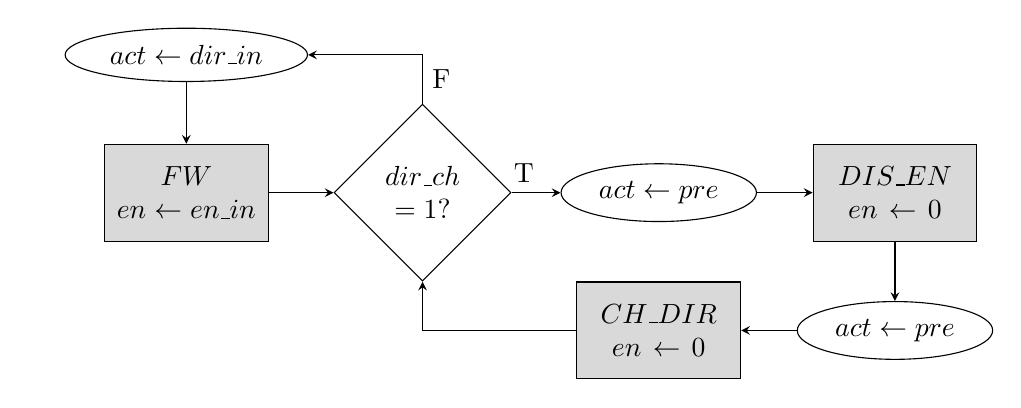 %Anie - ohkis.sourceforge.net
%Unai Martinez Corral
%umartinez012@ikasle.ehu.es
%
% <- ./cases/anie_s3etiny_man.tex

\usetikzlibrary{shapes,arrows}

\tikzstyle{decision} = [diamond, draw, text width=4.5em, text badly centered, inner sep=0pt]
\tikzstyle{state} = [rectangle, draw, fill=black!15, text width=5.25em, text centered, minimum height=3.5em]
\tikzstyle{action} = [draw, ellipse]

\begin{tikzpicture}[auto, node distance=3cm,>=stealth]
\def\sep{3.5cm} 

  \node[state](fw){$FW$\\$en \leftarrow en\_in$};
  \node[decision,right of=fw](fwd){$dir\_ch$\\$=1?$};
  \node[action,above of=fw,node distance=.5*\sep](fwb){$act \leftarrow dir\_in$};
  \node[action,right of=fwd](fwc){$act \leftarrow pre$};

  \node[state,right of=fwc](dis_en){$DIS\_EN$\\$en \leftarrow 0$};
  \node[action,below of=dis_en,node distance=.5*\sep](dis_ena){$act \leftarrow pre$};

  \node[state,left of=dis_ena](ch_dir){$CH\_DIR$\\$en \leftarrow 0$};

  \draw[->](fw) -- (fwd);
  \draw[->](fwd) |- node [near start,right] {F} (fwb);
  \draw[->](fwb) -- (fw);
  \draw[->](fwd) -- node [near start] {T} (fwc);
  \draw[->](fwc) -- (dis_en);
  \draw[->](dis_en) -- (dis_ena);
  \draw[->](dis_ena) -- (ch_dir);
  \draw[->](ch_dir) -| (fwd);
%  \draw[->](ch_dir) -- (ch_dira);
 % \draw[->](ch_dira) -- (ch_dird);
 % \draw[->](ch_dird) -- node [near start,above] {F} (ch_dirb);
 % \draw[->](ch_dird) -- node [near start] {T} (ch_dirc);
 % \draw[->](ch_dirc) -- (ch_dir);

%  \node[count](ffall){};
%  \node[decision,below of=ffall](dec){};
%  \node[state,below of=dec](st){};
 % \node[action,below of=st](act){};
 % \node[cloud,below of=act](cl){$dir\_out \leftarrow dir\_pre$};

\end{tikzpicture}
